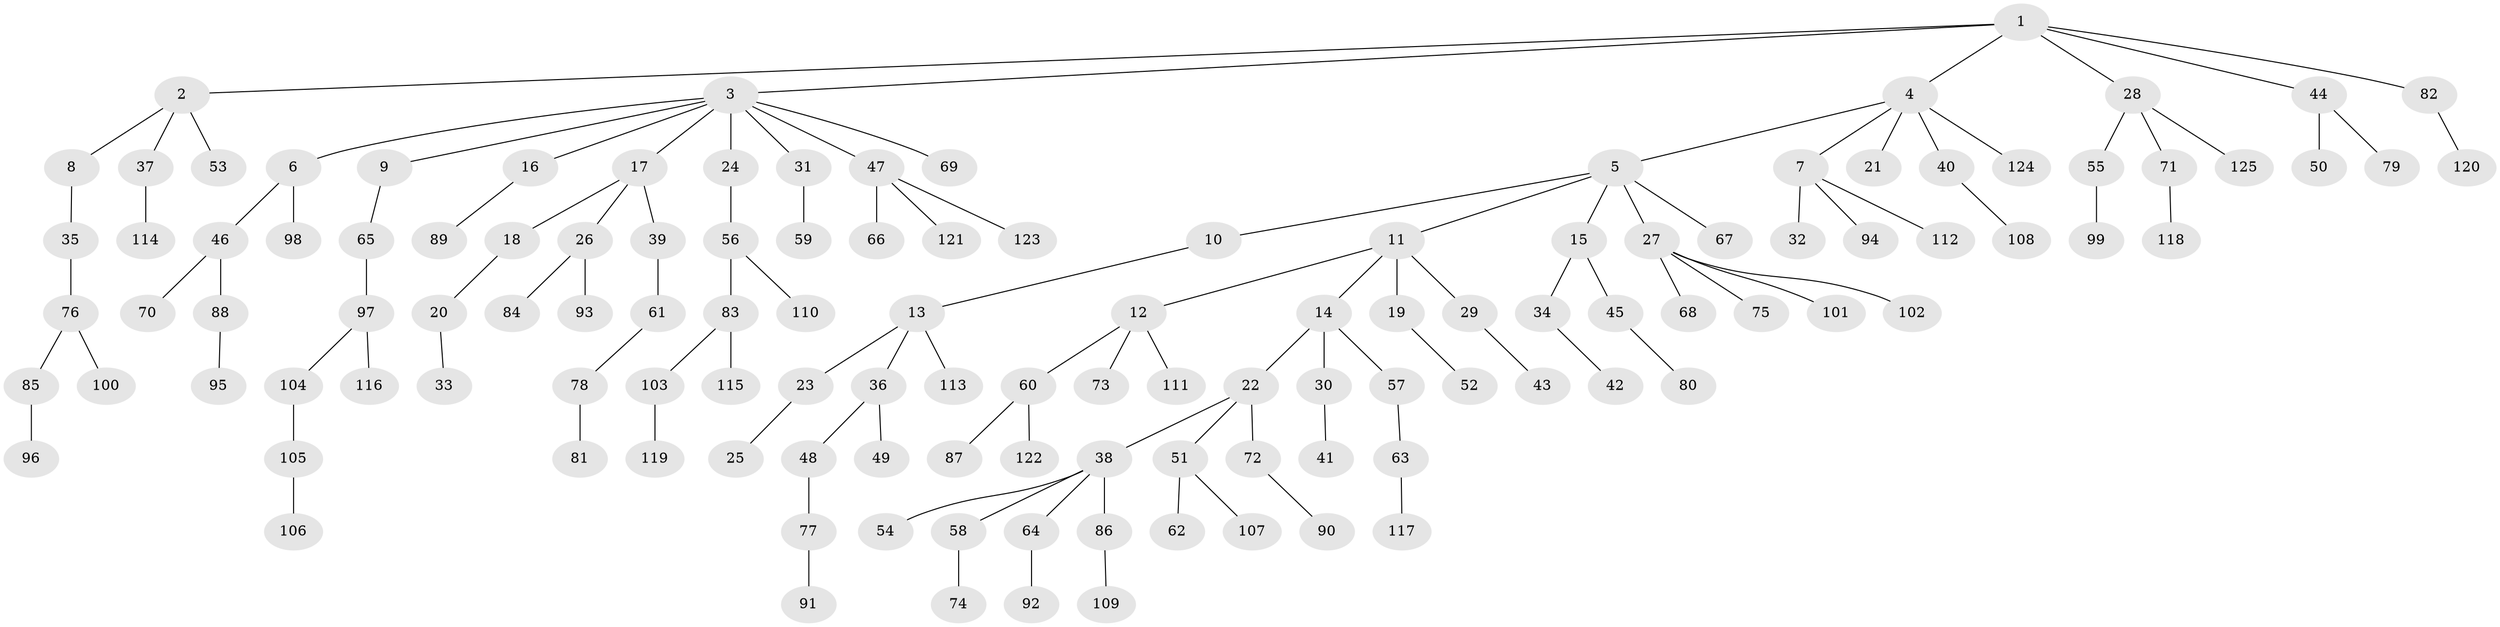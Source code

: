 // coarse degree distribution, {8: 0.011494252873563218, 9: 0.011494252873563218, 10: 0.011494252873563218, 2: 0.19540229885057472, 3: 0.10344827586206896, 4: 0.034482758620689655, 5: 0.034482758620689655, 6: 0.011494252873563218, 1: 0.5862068965517241}
// Generated by graph-tools (version 1.1) at 2025/52/02/27/25 19:52:11]
// undirected, 125 vertices, 124 edges
graph export_dot {
graph [start="1"]
  node [color=gray90,style=filled];
  1;
  2;
  3;
  4;
  5;
  6;
  7;
  8;
  9;
  10;
  11;
  12;
  13;
  14;
  15;
  16;
  17;
  18;
  19;
  20;
  21;
  22;
  23;
  24;
  25;
  26;
  27;
  28;
  29;
  30;
  31;
  32;
  33;
  34;
  35;
  36;
  37;
  38;
  39;
  40;
  41;
  42;
  43;
  44;
  45;
  46;
  47;
  48;
  49;
  50;
  51;
  52;
  53;
  54;
  55;
  56;
  57;
  58;
  59;
  60;
  61;
  62;
  63;
  64;
  65;
  66;
  67;
  68;
  69;
  70;
  71;
  72;
  73;
  74;
  75;
  76;
  77;
  78;
  79;
  80;
  81;
  82;
  83;
  84;
  85;
  86;
  87;
  88;
  89;
  90;
  91;
  92;
  93;
  94;
  95;
  96;
  97;
  98;
  99;
  100;
  101;
  102;
  103;
  104;
  105;
  106;
  107;
  108;
  109;
  110;
  111;
  112;
  113;
  114;
  115;
  116;
  117;
  118;
  119;
  120;
  121;
  122;
  123;
  124;
  125;
  1 -- 2;
  1 -- 3;
  1 -- 4;
  1 -- 28;
  1 -- 44;
  1 -- 82;
  2 -- 8;
  2 -- 37;
  2 -- 53;
  3 -- 6;
  3 -- 9;
  3 -- 16;
  3 -- 17;
  3 -- 24;
  3 -- 31;
  3 -- 47;
  3 -- 69;
  4 -- 5;
  4 -- 7;
  4 -- 21;
  4 -- 40;
  4 -- 124;
  5 -- 10;
  5 -- 11;
  5 -- 15;
  5 -- 27;
  5 -- 67;
  6 -- 46;
  6 -- 98;
  7 -- 32;
  7 -- 94;
  7 -- 112;
  8 -- 35;
  9 -- 65;
  10 -- 13;
  11 -- 12;
  11 -- 14;
  11 -- 19;
  11 -- 29;
  12 -- 60;
  12 -- 73;
  12 -- 111;
  13 -- 23;
  13 -- 36;
  13 -- 113;
  14 -- 22;
  14 -- 30;
  14 -- 57;
  15 -- 34;
  15 -- 45;
  16 -- 89;
  17 -- 18;
  17 -- 26;
  17 -- 39;
  18 -- 20;
  19 -- 52;
  20 -- 33;
  22 -- 38;
  22 -- 51;
  22 -- 72;
  23 -- 25;
  24 -- 56;
  26 -- 84;
  26 -- 93;
  27 -- 68;
  27 -- 75;
  27 -- 101;
  27 -- 102;
  28 -- 55;
  28 -- 71;
  28 -- 125;
  29 -- 43;
  30 -- 41;
  31 -- 59;
  34 -- 42;
  35 -- 76;
  36 -- 48;
  36 -- 49;
  37 -- 114;
  38 -- 54;
  38 -- 58;
  38 -- 64;
  38 -- 86;
  39 -- 61;
  40 -- 108;
  44 -- 50;
  44 -- 79;
  45 -- 80;
  46 -- 70;
  46 -- 88;
  47 -- 66;
  47 -- 121;
  47 -- 123;
  48 -- 77;
  51 -- 62;
  51 -- 107;
  55 -- 99;
  56 -- 83;
  56 -- 110;
  57 -- 63;
  58 -- 74;
  60 -- 87;
  60 -- 122;
  61 -- 78;
  63 -- 117;
  64 -- 92;
  65 -- 97;
  71 -- 118;
  72 -- 90;
  76 -- 85;
  76 -- 100;
  77 -- 91;
  78 -- 81;
  82 -- 120;
  83 -- 103;
  83 -- 115;
  85 -- 96;
  86 -- 109;
  88 -- 95;
  97 -- 104;
  97 -- 116;
  103 -- 119;
  104 -- 105;
  105 -- 106;
}
